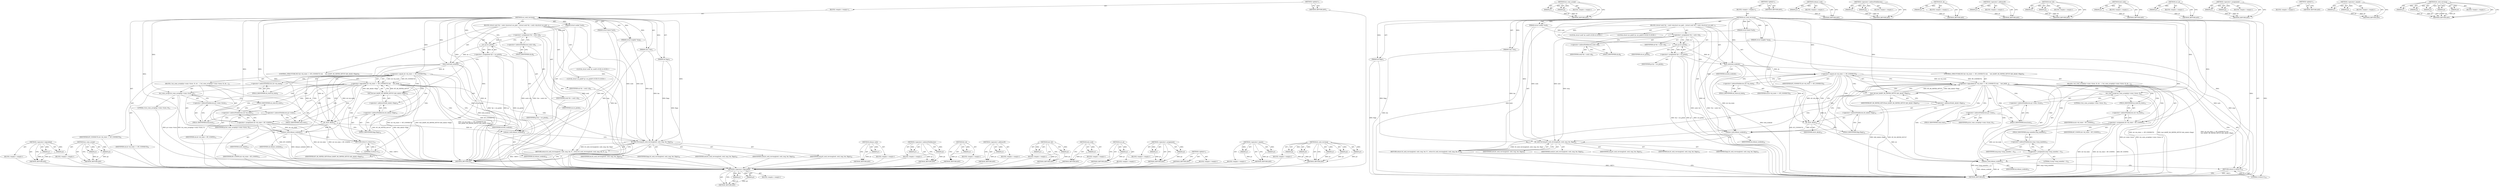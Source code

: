 digraph "bt_sock_recvmsg" {
vulnerable_115 [label=<(METHOD,&lt;operator&gt;.logicalAnd)>];
vulnerable_116 [label=<(PARAM,p1)>];
vulnerable_117 [label=<(PARAM,p2)>];
vulnerable_118 [label=<(BLOCK,&lt;empty&gt;,&lt;empty&gt;)>];
vulnerable_119 [label=<(METHOD_RETURN,ANY)>];
vulnerable_138 [label=<(METHOD,hci_conn_accept)>];
vulnerable_139 [label=<(PARAM,p1)>];
vulnerable_140 [label=<(PARAM,p2)>];
vulnerable_141 [label=<(BLOCK,&lt;empty&gt;,&lt;empty&gt;)>];
vulnerable_142 [label=<(METHOD_RETURN,ANY)>];
vulnerable_6 [label=<(METHOD,&lt;global&gt;)<SUB>1</SUB>>];
vulnerable_7 [label=<(BLOCK,&lt;empty&gt;,&lt;empty&gt;)<SUB>1</SUB>>];
vulnerable_8 [label=<(METHOD,sco_sock_recvmsg)<SUB>1</SUB>>];
vulnerable_9 [label=<(PARAM,struct kiocb *iocb)<SUB>1</SUB>>];
vulnerable_10 [label=<(PARAM,struct socket *sock)<SUB>1</SUB>>];
vulnerable_11 [label=<(PARAM,struct msghdr *msg)<SUB>2</SUB>>];
vulnerable_12 [label=<(PARAM,size_t len)<SUB>2</SUB>>];
vulnerable_13 [label=<(PARAM,int flags)<SUB>2</SUB>>];
vulnerable_14 [label=<(BLOCK,{
	struct sock *sk = sock-&gt;sk;
	struct sco_pinf...,{
	struct sock *sk = sock-&gt;sk;
	struct sco_pinf...)<SUB>3</SUB>>];
vulnerable_15 [label="<(LOCAL,struct sock* sk: sock*)<SUB>4</SUB>>"];
vulnerable_16 [label=<(&lt;operator&gt;.assignment,*sk = sock-&gt;sk)<SUB>4</SUB>>];
vulnerable_17 [label=<(IDENTIFIER,sk,*sk = sock-&gt;sk)<SUB>4</SUB>>];
vulnerable_18 [label=<(&lt;operator&gt;.indirectFieldAccess,sock-&gt;sk)<SUB>4</SUB>>];
vulnerable_19 [label=<(IDENTIFIER,sock,*sk = sock-&gt;sk)<SUB>4</SUB>>];
vulnerable_20 [label=<(FIELD_IDENTIFIER,sk,sk)<SUB>4</SUB>>];
vulnerable_21 [label="<(LOCAL,struct sco_pinfo* pi: sco_pinfo*)<SUB>5</SUB>>"];
vulnerable_22 [label=<(&lt;operator&gt;.assignment,*pi = sco_pi(sk))<SUB>5</SUB>>];
vulnerable_23 [label=<(IDENTIFIER,pi,*pi = sco_pi(sk))<SUB>5</SUB>>];
vulnerable_24 [label=<(sco_pi,sco_pi(sk))<SUB>5</SUB>>];
vulnerable_25 [label=<(IDENTIFIER,sk,sco_pi(sk))<SUB>5</SUB>>];
vulnerable_26 [label=<(lock_sock,lock_sock(sk))<SUB>7</SUB>>];
vulnerable_27 [label=<(IDENTIFIER,sk,lock_sock(sk))<SUB>7</SUB>>];
vulnerable_28 [label=<(CONTROL_STRUCTURE,IF,if (sk-&gt;sk_state == BT_CONNECT2 &amp;&amp;
 	    test_bit(BT_SK_DEFER_SETUP, &amp;bt_sk(sk)-&gt;flags)))<SUB>9</SUB>>];
vulnerable_29 [label=<(&lt;operator&gt;.logicalAnd,sk-&gt;sk_state == BT_CONNECT2 &amp;&amp;
 	    test_bit(B...)<SUB>9</SUB>>];
vulnerable_30 [label=<(&lt;operator&gt;.equals,sk-&gt;sk_state == BT_CONNECT2)<SUB>9</SUB>>];
vulnerable_31 [label=<(&lt;operator&gt;.indirectFieldAccess,sk-&gt;sk_state)<SUB>9</SUB>>];
vulnerable_32 [label=<(IDENTIFIER,sk,sk-&gt;sk_state == BT_CONNECT2)<SUB>9</SUB>>];
vulnerable_33 [label=<(FIELD_IDENTIFIER,sk_state,sk_state)<SUB>9</SUB>>];
vulnerable_34 [label=<(IDENTIFIER,BT_CONNECT2,sk-&gt;sk_state == BT_CONNECT2)<SUB>9</SUB>>];
vulnerable_35 [label=<(test_bit,test_bit(BT_SK_DEFER_SETUP, &amp;bt_sk(sk)-&gt;flags))<SUB>10</SUB>>];
vulnerable_36 [label=<(IDENTIFIER,BT_SK_DEFER_SETUP,test_bit(BT_SK_DEFER_SETUP, &amp;bt_sk(sk)-&gt;flags))<SUB>10</SUB>>];
vulnerable_37 [label=<(&lt;operator&gt;.addressOf,&amp;bt_sk(sk)-&gt;flags)<SUB>10</SUB>>];
vulnerable_38 [label=<(&lt;operator&gt;.indirectFieldAccess,bt_sk(sk)-&gt;flags)<SUB>10</SUB>>];
vulnerable_39 [label=<(bt_sk,bt_sk(sk))<SUB>10</SUB>>];
vulnerable_40 [label=<(IDENTIFIER,sk,bt_sk(sk))<SUB>10</SUB>>];
vulnerable_41 [label=<(FIELD_IDENTIFIER,flags,flags)<SUB>10</SUB>>];
vulnerable_42 [label=<(BLOCK,{
 		hci_conn_accept(pi-&gt;conn-&gt;hcon, 0);
 		sk-...,{
 		hci_conn_accept(pi-&gt;conn-&gt;hcon, 0);
 		sk-...)<SUB>10</SUB>>];
vulnerable_43 [label=<(hci_conn_accept,hci_conn_accept(pi-&gt;conn-&gt;hcon, 0))<SUB>11</SUB>>];
vulnerable_44 [label=<(&lt;operator&gt;.indirectFieldAccess,pi-&gt;conn-&gt;hcon)<SUB>11</SUB>>];
vulnerable_45 [label=<(&lt;operator&gt;.indirectFieldAccess,pi-&gt;conn)<SUB>11</SUB>>];
vulnerable_46 [label=<(IDENTIFIER,pi,hci_conn_accept(pi-&gt;conn-&gt;hcon, 0))<SUB>11</SUB>>];
vulnerable_47 [label=<(FIELD_IDENTIFIER,conn,conn)<SUB>11</SUB>>];
vulnerable_48 [label=<(FIELD_IDENTIFIER,hcon,hcon)<SUB>11</SUB>>];
vulnerable_49 [label=<(LITERAL,0,hci_conn_accept(pi-&gt;conn-&gt;hcon, 0))<SUB>11</SUB>>];
vulnerable_50 [label=<(&lt;operator&gt;.assignment,sk-&gt;sk_state = BT_CONFIG)<SUB>12</SUB>>];
vulnerable_51 [label=<(&lt;operator&gt;.indirectFieldAccess,sk-&gt;sk_state)<SUB>12</SUB>>];
vulnerable_52 [label=<(IDENTIFIER,sk,sk-&gt;sk_state = BT_CONFIG)<SUB>12</SUB>>];
vulnerable_53 [label=<(FIELD_IDENTIFIER,sk_state,sk_state)<SUB>12</SUB>>];
vulnerable_54 [label=<(IDENTIFIER,BT_CONFIG,sk-&gt;sk_state = BT_CONFIG)<SUB>12</SUB>>];
vulnerable_55 [label=<(release_sock,release_sock(sk))<SUB>14</SUB>>];
vulnerable_56 [label=<(IDENTIFIER,sk,release_sock(sk))<SUB>14</SUB>>];
vulnerable_57 [label=<(RETURN,return 0;,return 0;)<SUB>15</SUB>>];
vulnerable_58 [label=<(LITERAL,0,return 0;)<SUB>15</SUB>>];
vulnerable_59 [label=<(release_sock,release_sock(sk))<SUB>18</SUB>>];
vulnerable_60 [label=<(IDENTIFIER,sk,release_sock(sk))<SUB>18</SUB>>];
vulnerable_61 [label=<(RETURN,return bt_sock_recvmsg(iocb, sock, msg, len, fl...,return bt_sock_recvmsg(iocb, sock, msg, len, fl...)<SUB>20</SUB>>];
vulnerable_62 [label=<(bt_sock_recvmsg,bt_sock_recvmsg(iocb, sock, msg, len, flags))<SUB>20</SUB>>];
vulnerable_63 [label=<(IDENTIFIER,iocb,bt_sock_recvmsg(iocb, sock, msg, len, flags))<SUB>20</SUB>>];
vulnerable_64 [label=<(IDENTIFIER,sock,bt_sock_recvmsg(iocb, sock, msg, len, flags))<SUB>20</SUB>>];
vulnerable_65 [label=<(IDENTIFIER,msg,bt_sock_recvmsg(iocb, sock, msg, len, flags))<SUB>20</SUB>>];
vulnerable_66 [label=<(IDENTIFIER,len,bt_sock_recvmsg(iocb, sock, msg, len, flags))<SUB>20</SUB>>];
vulnerable_67 [label=<(IDENTIFIER,flags,bt_sock_recvmsg(iocb, sock, msg, len, flags))<SUB>20</SUB>>];
vulnerable_68 [label=<(METHOD_RETURN,int)<SUB>1</SUB>>];
vulnerable_70 [label=<(METHOD_RETURN,ANY)<SUB>1</SUB>>];
vulnerable_143 [label=<(METHOD,release_sock)>];
vulnerable_144 [label=<(PARAM,p1)>];
vulnerable_145 [label=<(BLOCK,&lt;empty&gt;,&lt;empty&gt;)>];
vulnerable_146 [label=<(METHOD_RETURN,ANY)>];
vulnerable_102 [label=<(METHOD,&lt;operator&gt;.indirectFieldAccess)>];
vulnerable_103 [label=<(PARAM,p1)>];
vulnerable_104 [label=<(PARAM,p2)>];
vulnerable_105 [label=<(BLOCK,&lt;empty&gt;,&lt;empty&gt;)>];
vulnerable_106 [label=<(METHOD_RETURN,ANY)>];
vulnerable_134 [label=<(METHOD,bt_sk)>];
vulnerable_135 [label=<(PARAM,p1)>];
vulnerable_136 [label=<(BLOCK,&lt;empty&gt;,&lt;empty&gt;)>];
vulnerable_137 [label=<(METHOD_RETURN,ANY)>];
vulnerable_130 [label=<(METHOD,&lt;operator&gt;.addressOf)>];
vulnerable_131 [label=<(PARAM,p1)>];
vulnerable_132 [label=<(BLOCK,&lt;empty&gt;,&lt;empty&gt;)>];
vulnerable_133 [label=<(METHOD_RETURN,ANY)>];
vulnerable_125 [label=<(METHOD,test_bit)>];
vulnerable_126 [label=<(PARAM,p1)>];
vulnerable_127 [label=<(PARAM,p2)>];
vulnerable_128 [label=<(BLOCK,&lt;empty&gt;,&lt;empty&gt;)>];
vulnerable_129 [label=<(METHOD_RETURN,ANY)>];
vulnerable_111 [label=<(METHOD,lock_sock)>];
vulnerable_112 [label=<(PARAM,p1)>];
vulnerable_113 [label=<(BLOCK,&lt;empty&gt;,&lt;empty&gt;)>];
vulnerable_114 [label=<(METHOD_RETURN,ANY)>];
vulnerable_107 [label=<(METHOD,sco_pi)>];
vulnerable_108 [label=<(PARAM,p1)>];
vulnerable_109 [label=<(BLOCK,&lt;empty&gt;,&lt;empty&gt;)>];
vulnerable_110 [label=<(METHOD_RETURN,ANY)>];
vulnerable_97 [label=<(METHOD,&lt;operator&gt;.assignment)>];
vulnerable_98 [label=<(PARAM,p1)>];
vulnerable_99 [label=<(PARAM,p2)>];
vulnerable_100 [label=<(BLOCK,&lt;empty&gt;,&lt;empty&gt;)>];
vulnerable_101 [label=<(METHOD_RETURN,ANY)>];
vulnerable_91 [label=<(METHOD,&lt;global&gt;)<SUB>1</SUB>>];
vulnerable_92 [label=<(BLOCK,&lt;empty&gt;,&lt;empty&gt;)>];
vulnerable_93 [label=<(METHOD_RETURN,ANY)>];
vulnerable_120 [label=<(METHOD,&lt;operator&gt;.equals)>];
vulnerable_121 [label=<(PARAM,p1)>];
vulnerable_122 [label=<(PARAM,p2)>];
vulnerable_123 [label=<(BLOCK,&lt;empty&gt;,&lt;empty&gt;)>];
vulnerable_124 [label=<(METHOD_RETURN,ANY)>];
vulnerable_147 [label=<(METHOD,bt_sock_recvmsg)>];
vulnerable_148 [label=<(PARAM,p1)>];
vulnerable_149 [label=<(PARAM,p2)>];
vulnerable_150 [label=<(PARAM,p3)>];
vulnerable_151 [label=<(PARAM,p4)>];
vulnerable_152 [label=<(PARAM,p5)>];
vulnerable_153 [label=<(BLOCK,&lt;empty&gt;,&lt;empty&gt;)>];
vulnerable_154 [label=<(METHOD_RETURN,ANY)>];
fixed_120 [label=<(METHOD,&lt;operator&gt;.logicalAnd)>];
fixed_121 [label=<(PARAM,p1)>];
fixed_122 [label=<(PARAM,p2)>];
fixed_123 [label=<(BLOCK,&lt;empty&gt;,&lt;empty&gt;)>];
fixed_124 [label=<(METHOD_RETURN,ANY)>];
fixed_143 [label=<(METHOD,hci_conn_accept)>];
fixed_144 [label=<(PARAM,p1)>];
fixed_145 [label=<(PARAM,p2)>];
fixed_146 [label=<(BLOCK,&lt;empty&gt;,&lt;empty&gt;)>];
fixed_147 [label=<(METHOD_RETURN,ANY)>];
fixed_6 [label=<(METHOD,&lt;global&gt;)<SUB>1</SUB>>];
fixed_7 [label=<(BLOCK,&lt;empty&gt;,&lt;empty&gt;)<SUB>1</SUB>>];
fixed_8 [label=<(METHOD,sco_sock_recvmsg)<SUB>1</SUB>>];
fixed_9 [label=<(PARAM,struct kiocb *iocb)<SUB>1</SUB>>];
fixed_10 [label=<(PARAM,struct socket *sock)<SUB>1</SUB>>];
fixed_11 [label=<(PARAM,struct msghdr *msg)<SUB>2</SUB>>];
fixed_12 [label=<(PARAM,size_t len)<SUB>2</SUB>>];
fixed_13 [label=<(PARAM,int flags)<SUB>2</SUB>>];
fixed_14 [label=<(BLOCK,{
	struct sock *sk = sock-&gt;sk;
	struct sco_pinf...,{
	struct sock *sk = sock-&gt;sk;
	struct sco_pinf...)<SUB>3</SUB>>];
fixed_15 [label="<(LOCAL,struct sock* sk: sock*)<SUB>4</SUB>>"];
fixed_16 [label=<(&lt;operator&gt;.assignment,*sk = sock-&gt;sk)<SUB>4</SUB>>];
fixed_17 [label=<(IDENTIFIER,sk,*sk = sock-&gt;sk)<SUB>4</SUB>>];
fixed_18 [label=<(&lt;operator&gt;.indirectFieldAccess,sock-&gt;sk)<SUB>4</SUB>>];
fixed_19 [label=<(IDENTIFIER,sock,*sk = sock-&gt;sk)<SUB>4</SUB>>];
fixed_20 [label=<(FIELD_IDENTIFIER,sk,sk)<SUB>4</SUB>>];
fixed_21 [label="<(LOCAL,struct sco_pinfo* pi: sco_pinfo*)<SUB>5</SUB>>"];
fixed_22 [label=<(&lt;operator&gt;.assignment,*pi = sco_pi(sk))<SUB>5</SUB>>];
fixed_23 [label=<(IDENTIFIER,pi,*pi = sco_pi(sk))<SUB>5</SUB>>];
fixed_24 [label=<(sco_pi,sco_pi(sk))<SUB>5</SUB>>];
fixed_25 [label=<(IDENTIFIER,sk,sco_pi(sk))<SUB>5</SUB>>];
fixed_26 [label=<(lock_sock,lock_sock(sk))<SUB>7</SUB>>];
fixed_27 [label=<(IDENTIFIER,sk,lock_sock(sk))<SUB>7</SUB>>];
fixed_28 [label=<(CONTROL_STRUCTURE,IF,if (sk-&gt;sk_state == BT_CONNECT2 &amp;&amp;
 	    test_bit(BT_SK_DEFER_SETUP, &amp;bt_sk(sk)-&gt;flags)))<SUB>9</SUB>>];
fixed_29 [label=<(&lt;operator&gt;.logicalAnd,sk-&gt;sk_state == BT_CONNECT2 &amp;&amp;
 	    test_bit(B...)<SUB>9</SUB>>];
fixed_30 [label=<(&lt;operator&gt;.equals,sk-&gt;sk_state == BT_CONNECT2)<SUB>9</SUB>>];
fixed_31 [label=<(&lt;operator&gt;.indirectFieldAccess,sk-&gt;sk_state)<SUB>9</SUB>>];
fixed_32 [label=<(IDENTIFIER,sk,sk-&gt;sk_state == BT_CONNECT2)<SUB>9</SUB>>];
fixed_33 [label=<(FIELD_IDENTIFIER,sk_state,sk_state)<SUB>9</SUB>>];
fixed_34 [label=<(IDENTIFIER,BT_CONNECT2,sk-&gt;sk_state == BT_CONNECT2)<SUB>9</SUB>>];
fixed_35 [label=<(test_bit,test_bit(BT_SK_DEFER_SETUP, &amp;bt_sk(sk)-&gt;flags))<SUB>10</SUB>>];
fixed_36 [label=<(IDENTIFIER,BT_SK_DEFER_SETUP,test_bit(BT_SK_DEFER_SETUP, &amp;bt_sk(sk)-&gt;flags))<SUB>10</SUB>>];
fixed_37 [label=<(&lt;operator&gt;.addressOf,&amp;bt_sk(sk)-&gt;flags)<SUB>10</SUB>>];
fixed_38 [label=<(&lt;operator&gt;.indirectFieldAccess,bt_sk(sk)-&gt;flags)<SUB>10</SUB>>];
fixed_39 [label=<(bt_sk,bt_sk(sk))<SUB>10</SUB>>];
fixed_40 [label=<(IDENTIFIER,sk,bt_sk(sk))<SUB>10</SUB>>];
fixed_41 [label=<(FIELD_IDENTIFIER,flags,flags)<SUB>10</SUB>>];
fixed_42 [label=<(BLOCK,{
 		hci_conn_accept(pi-&gt;conn-&gt;hcon, 0);
 		sk-...,{
 		hci_conn_accept(pi-&gt;conn-&gt;hcon, 0);
 		sk-...)<SUB>10</SUB>>];
fixed_43 [label=<(hci_conn_accept,hci_conn_accept(pi-&gt;conn-&gt;hcon, 0))<SUB>11</SUB>>];
fixed_44 [label=<(&lt;operator&gt;.indirectFieldAccess,pi-&gt;conn-&gt;hcon)<SUB>11</SUB>>];
fixed_45 [label=<(&lt;operator&gt;.indirectFieldAccess,pi-&gt;conn)<SUB>11</SUB>>];
fixed_46 [label=<(IDENTIFIER,pi,hci_conn_accept(pi-&gt;conn-&gt;hcon, 0))<SUB>11</SUB>>];
fixed_47 [label=<(FIELD_IDENTIFIER,conn,conn)<SUB>11</SUB>>];
fixed_48 [label=<(FIELD_IDENTIFIER,hcon,hcon)<SUB>11</SUB>>];
fixed_49 [label=<(LITERAL,0,hci_conn_accept(pi-&gt;conn-&gt;hcon, 0))<SUB>11</SUB>>];
fixed_50 [label=<(&lt;operator&gt;.assignment,sk-&gt;sk_state = BT_CONFIG)<SUB>12</SUB>>];
fixed_51 [label=<(&lt;operator&gt;.indirectFieldAccess,sk-&gt;sk_state)<SUB>12</SUB>>];
fixed_52 [label=<(IDENTIFIER,sk,sk-&gt;sk_state = BT_CONFIG)<SUB>12</SUB>>];
fixed_53 [label=<(FIELD_IDENTIFIER,sk_state,sk_state)<SUB>12</SUB>>];
fixed_54 [label=<(IDENTIFIER,BT_CONFIG,sk-&gt;sk_state = BT_CONFIG)<SUB>12</SUB>>];
fixed_55 [label=<(&lt;operator&gt;.assignment,msg-&gt;msg_namelen = 0)<SUB>13</SUB>>];
fixed_56 [label=<(&lt;operator&gt;.indirectFieldAccess,msg-&gt;msg_namelen)<SUB>13</SUB>>];
fixed_57 [label=<(IDENTIFIER,msg,msg-&gt;msg_namelen = 0)<SUB>13</SUB>>];
fixed_58 [label=<(FIELD_IDENTIFIER,msg_namelen,msg_namelen)<SUB>13</SUB>>];
fixed_59 [label=<(LITERAL,0,msg-&gt;msg_namelen = 0)<SUB>13</SUB>>];
fixed_60 [label=<(release_sock,release_sock(sk))<SUB>15</SUB>>];
fixed_61 [label=<(IDENTIFIER,sk,release_sock(sk))<SUB>15</SUB>>];
fixed_62 [label=<(RETURN,return 0;,return 0;)<SUB>16</SUB>>];
fixed_63 [label=<(LITERAL,0,return 0;)<SUB>16</SUB>>];
fixed_64 [label=<(release_sock,release_sock(sk))<SUB>19</SUB>>];
fixed_65 [label=<(IDENTIFIER,sk,release_sock(sk))<SUB>19</SUB>>];
fixed_66 [label=<(RETURN,return bt_sock_recvmsg(iocb, sock, msg, len, fl...,return bt_sock_recvmsg(iocb, sock, msg, len, fl...)<SUB>21</SUB>>];
fixed_67 [label=<(bt_sock_recvmsg,bt_sock_recvmsg(iocb, sock, msg, len, flags))<SUB>21</SUB>>];
fixed_68 [label=<(IDENTIFIER,iocb,bt_sock_recvmsg(iocb, sock, msg, len, flags))<SUB>21</SUB>>];
fixed_69 [label=<(IDENTIFIER,sock,bt_sock_recvmsg(iocb, sock, msg, len, flags))<SUB>21</SUB>>];
fixed_70 [label=<(IDENTIFIER,msg,bt_sock_recvmsg(iocb, sock, msg, len, flags))<SUB>21</SUB>>];
fixed_71 [label=<(IDENTIFIER,len,bt_sock_recvmsg(iocb, sock, msg, len, flags))<SUB>21</SUB>>];
fixed_72 [label=<(IDENTIFIER,flags,bt_sock_recvmsg(iocb, sock, msg, len, flags))<SUB>21</SUB>>];
fixed_73 [label=<(METHOD_RETURN,int)<SUB>1</SUB>>];
fixed_75 [label=<(METHOD_RETURN,ANY)<SUB>1</SUB>>];
fixed_148 [label=<(METHOD,release_sock)>];
fixed_149 [label=<(PARAM,p1)>];
fixed_150 [label=<(BLOCK,&lt;empty&gt;,&lt;empty&gt;)>];
fixed_151 [label=<(METHOD_RETURN,ANY)>];
fixed_107 [label=<(METHOD,&lt;operator&gt;.indirectFieldAccess)>];
fixed_108 [label=<(PARAM,p1)>];
fixed_109 [label=<(PARAM,p2)>];
fixed_110 [label=<(BLOCK,&lt;empty&gt;,&lt;empty&gt;)>];
fixed_111 [label=<(METHOD_RETURN,ANY)>];
fixed_139 [label=<(METHOD,bt_sk)>];
fixed_140 [label=<(PARAM,p1)>];
fixed_141 [label=<(BLOCK,&lt;empty&gt;,&lt;empty&gt;)>];
fixed_142 [label=<(METHOD_RETURN,ANY)>];
fixed_135 [label=<(METHOD,&lt;operator&gt;.addressOf)>];
fixed_136 [label=<(PARAM,p1)>];
fixed_137 [label=<(BLOCK,&lt;empty&gt;,&lt;empty&gt;)>];
fixed_138 [label=<(METHOD_RETURN,ANY)>];
fixed_130 [label=<(METHOD,test_bit)>];
fixed_131 [label=<(PARAM,p1)>];
fixed_132 [label=<(PARAM,p2)>];
fixed_133 [label=<(BLOCK,&lt;empty&gt;,&lt;empty&gt;)>];
fixed_134 [label=<(METHOD_RETURN,ANY)>];
fixed_116 [label=<(METHOD,lock_sock)>];
fixed_117 [label=<(PARAM,p1)>];
fixed_118 [label=<(BLOCK,&lt;empty&gt;,&lt;empty&gt;)>];
fixed_119 [label=<(METHOD_RETURN,ANY)>];
fixed_112 [label=<(METHOD,sco_pi)>];
fixed_113 [label=<(PARAM,p1)>];
fixed_114 [label=<(BLOCK,&lt;empty&gt;,&lt;empty&gt;)>];
fixed_115 [label=<(METHOD_RETURN,ANY)>];
fixed_102 [label=<(METHOD,&lt;operator&gt;.assignment)>];
fixed_103 [label=<(PARAM,p1)>];
fixed_104 [label=<(PARAM,p2)>];
fixed_105 [label=<(BLOCK,&lt;empty&gt;,&lt;empty&gt;)>];
fixed_106 [label=<(METHOD_RETURN,ANY)>];
fixed_96 [label=<(METHOD,&lt;global&gt;)<SUB>1</SUB>>];
fixed_97 [label=<(BLOCK,&lt;empty&gt;,&lt;empty&gt;)>];
fixed_98 [label=<(METHOD_RETURN,ANY)>];
fixed_125 [label=<(METHOD,&lt;operator&gt;.equals)>];
fixed_126 [label=<(PARAM,p1)>];
fixed_127 [label=<(PARAM,p2)>];
fixed_128 [label=<(BLOCK,&lt;empty&gt;,&lt;empty&gt;)>];
fixed_129 [label=<(METHOD_RETURN,ANY)>];
fixed_152 [label=<(METHOD,bt_sock_recvmsg)>];
fixed_153 [label=<(PARAM,p1)>];
fixed_154 [label=<(PARAM,p2)>];
fixed_155 [label=<(PARAM,p3)>];
fixed_156 [label=<(PARAM,p4)>];
fixed_157 [label=<(PARAM,p5)>];
fixed_158 [label=<(BLOCK,&lt;empty&gt;,&lt;empty&gt;)>];
fixed_159 [label=<(METHOD_RETURN,ANY)>];
vulnerable_115 -> vulnerable_116  [key=0, label="AST: "];
vulnerable_115 -> vulnerable_116  [key=1, label="DDG: "];
vulnerable_115 -> vulnerable_118  [key=0, label="AST: "];
vulnerable_115 -> vulnerable_117  [key=0, label="AST: "];
vulnerable_115 -> vulnerable_117  [key=1, label="DDG: "];
vulnerable_115 -> vulnerable_119  [key=0, label="AST: "];
vulnerable_115 -> vulnerable_119  [key=1, label="CFG: "];
vulnerable_116 -> vulnerable_119  [key=0, label="DDG: p1"];
vulnerable_117 -> vulnerable_119  [key=0, label="DDG: p2"];
vulnerable_118 -> fixed_120  [key=0];
vulnerable_119 -> fixed_120  [key=0];
vulnerable_138 -> vulnerable_139  [key=0, label="AST: "];
vulnerable_138 -> vulnerable_139  [key=1, label="DDG: "];
vulnerable_138 -> vulnerable_141  [key=0, label="AST: "];
vulnerable_138 -> vulnerable_140  [key=0, label="AST: "];
vulnerable_138 -> vulnerable_140  [key=1, label="DDG: "];
vulnerable_138 -> vulnerable_142  [key=0, label="AST: "];
vulnerable_138 -> vulnerable_142  [key=1, label="CFG: "];
vulnerable_139 -> vulnerable_142  [key=0, label="DDG: p1"];
vulnerable_140 -> vulnerable_142  [key=0, label="DDG: p2"];
vulnerable_141 -> fixed_120  [key=0];
vulnerable_142 -> fixed_120  [key=0];
vulnerable_6 -> vulnerable_7  [key=0, label="AST: "];
vulnerable_6 -> vulnerable_70  [key=0, label="AST: "];
vulnerable_6 -> vulnerable_70  [key=1, label="CFG: "];
vulnerable_7 -> vulnerable_8  [key=0, label="AST: "];
vulnerable_8 -> vulnerable_9  [key=0, label="AST: "];
vulnerable_8 -> vulnerable_9  [key=1, label="DDG: "];
vulnerable_8 -> vulnerable_10  [key=0, label="AST: "];
vulnerable_8 -> vulnerable_10  [key=1, label="DDG: "];
vulnerable_8 -> vulnerable_11  [key=0, label="AST: "];
vulnerable_8 -> vulnerable_11  [key=1, label="DDG: "];
vulnerable_8 -> vulnerable_12  [key=0, label="AST: "];
vulnerable_8 -> vulnerable_12  [key=1, label="DDG: "];
vulnerable_8 -> vulnerable_13  [key=0, label="AST: "];
vulnerable_8 -> vulnerable_13  [key=1, label="DDG: "];
vulnerable_8 -> vulnerable_14  [key=0, label="AST: "];
vulnerable_8 -> vulnerable_68  [key=0, label="AST: "];
vulnerable_8 -> vulnerable_20  [key=0, label="CFG: "];
vulnerable_8 -> vulnerable_26  [key=0, label="DDG: "];
vulnerable_8 -> vulnerable_59  [key=0, label="DDG: "];
vulnerable_8 -> vulnerable_24  [key=0, label="DDG: "];
vulnerable_8 -> vulnerable_50  [key=0, label="DDG: "];
vulnerable_8 -> vulnerable_57  [key=0, label="DDG: "];
vulnerable_8 -> vulnerable_62  [key=0, label="DDG: "];
vulnerable_8 -> vulnerable_30  [key=0, label="DDG: "];
vulnerable_8 -> vulnerable_35  [key=0, label="DDG: "];
vulnerable_8 -> vulnerable_43  [key=0, label="DDG: "];
vulnerable_8 -> vulnerable_55  [key=0, label="DDG: "];
vulnerable_8 -> vulnerable_58  [key=0, label="DDG: "];
vulnerable_8 -> vulnerable_39  [key=0, label="DDG: "];
vulnerable_9 -> vulnerable_68  [key=0, label="DDG: iocb"];
vulnerable_9 -> vulnerable_62  [key=0, label="DDG: iocb"];
vulnerable_10 -> vulnerable_68  [key=0, label="DDG: sock"];
vulnerable_10 -> vulnerable_16  [key=0, label="DDG: sock"];
vulnerable_10 -> vulnerable_62  [key=0, label="DDG: sock"];
vulnerable_11 -> vulnerable_68  [key=0, label="DDG: msg"];
vulnerable_11 -> vulnerable_62  [key=0, label="DDG: msg"];
vulnerable_12 -> vulnerable_68  [key=0, label="DDG: len"];
vulnerable_12 -> vulnerable_62  [key=0, label="DDG: len"];
vulnerable_13 -> vulnerable_68  [key=0, label="DDG: flags"];
vulnerable_13 -> vulnerable_62  [key=0, label="DDG: flags"];
vulnerable_14 -> vulnerable_15  [key=0, label="AST: "];
vulnerable_14 -> vulnerable_16  [key=0, label="AST: "];
vulnerable_14 -> vulnerable_21  [key=0, label="AST: "];
vulnerable_14 -> vulnerable_22  [key=0, label="AST: "];
vulnerable_14 -> vulnerable_26  [key=0, label="AST: "];
vulnerable_14 -> vulnerable_28  [key=0, label="AST: "];
vulnerable_14 -> vulnerable_59  [key=0, label="AST: "];
vulnerable_14 -> vulnerable_61  [key=0, label="AST: "];
vulnerable_15 -> fixed_120  [key=0];
vulnerable_16 -> vulnerable_17  [key=0, label="AST: "];
vulnerable_16 -> vulnerable_18  [key=0, label="AST: "];
vulnerable_16 -> vulnerable_24  [key=0, label="CFG: "];
vulnerable_16 -> vulnerable_24  [key=1, label="DDG: sk"];
vulnerable_16 -> vulnerable_68  [key=0, label="DDG: sock-&gt;sk"];
vulnerable_16 -> vulnerable_68  [key=1, label="DDG: *sk = sock-&gt;sk"];
vulnerable_17 -> fixed_120  [key=0];
vulnerable_18 -> vulnerable_19  [key=0, label="AST: "];
vulnerable_18 -> vulnerable_20  [key=0, label="AST: "];
vulnerable_18 -> vulnerable_16  [key=0, label="CFG: "];
vulnerable_19 -> fixed_120  [key=0];
vulnerable_20 -> vulnerable_18  [key=0, label="CFG: "];
vulnerable_21 -> fixed_120  [key=0];
vulnerable_22 -> vulnerable_23  [key=0, label="AST: "];
vulnerable_22 -> vulnerable_24  [key=0, label="AST: "];
vulnerable_22 -> vulnerable_26  [key=0, label="CFG: "];
vulnerable_22 -> vulnerable_68  [key=0, label="DDG: pi"];
vulnerable_22 -> vulnerable_68  [key=1, label="DDG: sco_pi(sk)"];
vulnerable_22 -> vulnerable_68  [key=2, label="DDG: *pi = sco_pi(sk)"];
vulnerable_23 -> fixed_120  [key=0];
vulnerable_24 -> vulnerable_25  [key=0, label="AST: "];
vulnerable_24 -> vulnerable_22  [key=0, label="CFG: "];
vulnerable_24 -> vulnerable_22  [key=1, label="DDG: sk"];
vulnerable_24 -> vulnerable_26  [key=0, label="DDG: sk"];
vulnerable_25 -> fixed_120  [key=0];
vulnerable_26 -> vulnerable_27  [key=0, label="AST: "];
vulnerable_26 -> vulnerable_33  [key=0, label="CFG: "];
vulnerable_26 -> vulnerable_68  [key=0, label="DDG: lock_sock(sk)"];
vulnerable_26 -> vulnerable_59  [key=0, label="DDG: sk"];
vulnerable_26 -> vulnerable_30  [key=0, label="DDG: sk"];
vulnerable_26 -> vulnerable_55  [key=0, label="DDG: sk"];
vulnerable_26 -> vulnerable_39  [key=0, label="DDG: sk"];
vulnerable_27 -> fixed_120  [key=0];
vulnerable_28 -> vulnerable_29  [key=0, label="AST: "];
vulnerable_28 -> vulnerable_42  [key=0, label="AST: "];
vulnerable_29 -> vulnerable_30  [key=0, label="AST: "];
vulnerable_29 -> vulnerable_35  [key=0, label="AST: "];
vulnerable_29 -> vulnerable_47  [key=0, label="CFG: "];
vulnerable_29 -> vulnerable_47  [key=1, label="CDG: "];
vulnerable_29 -> vulnerable_59  [key=0, label="CFG: "];
vulnerable_29 -> vulnerable_59  [key=1, label="CDG: "];
vulnerable_29 -> vulnerable_68  [key=0, label="DDG: sk-&gt;sk_state == BT_CONNECT2"];
vulnerable_29 -> vulnerable_68  [key=1, label="DDG: test_bit(BT_SK_DEFER_SETUP, &amp;bt_sk(sk)-&gt;flags)"];
vulnerable_29 -> vulnerable_68  [key=2, label="DDG: sk-&gt;sk_state == BT_CONNECT2 &amp;&amp;
 	    test_bit(BT_SK_DEFER_SETUP, &amp;bt_sk(sk)-&gt;flags)"];
vulnerable_29 -> vulnerable_48  [key=0, label="CDG: "];
vulnerable_29 -> vulnerable_61  [key=0, label="CDG: "];
vulnerable_29 -> vulnerable_51  [key=0, label="CDG: "];
vulnerable_29 -> vulnerable_57  [key=0, label="CDG: "];
vulnerable_29 -> vulnerable_53  [key=0, label="CDG: "];
vulnerable_29 -> vulnerable_45  [key=0, label="CDG: "];
vulnerable_29 -> vulnerable_50  [key=0, label="CDG: "];
vulnerable_29 -> vulnerable_44  [key=0, label="CDG: "];
vulnerable_29 -> vulnerable_55  [key=0, label="CDG: "];
vulnerable_29 -> vulnerable_62  [key=0, label="CDG: "];
vulnerable_29 -> vulnerable_43  [key=0, label="CDG: "];
vulnerable_30 -> vulnerable_31  [key=0, label="AST: "];
vulnerable_30 -> vulnerable_34  [key=0, label="AST: "];
vulnerable_30 -> vulnerable_29  [key=0, label="CFG: "];
vulnerable_30 -> vulnerable_29  [key=1, label="DDG: sk-&gt;sk_state"];
vulnerable_30 -> vulnerable_29  [key=2, label="DDG: BT_CONNECT2"];
vulnerable_30 -> vulnerable_39  [key=0, label="CFG: "];
vulnerable_30 -> vulnerable_39  [key=1, label="DDG: sk-&gt;sk_state"];
vulnerable_30 -> vulnerable_39  [key=2, label="CDG: "];
vulnerable_30 -> vulnerable_68  [key=0, label="DDG: BT_CONNECT2"];
vulnerable_30 -> vulnerable_59  [key=0, label="DDG: sk-&gt;sk_state"];
vulnerable_30 -> vulnerable_37  [key=0, label="CDG: "];
vulnerable_30 -> vulnerable_38  [key=0, label="CDG: "];
vulnerable_30 -> vulnerable_41  [key=0, label="CDG: "];
vulnerable_30 -> vulnerable_35  [key=0, label="CDG: "];
vulnerable_31 -> vulnerable_32  [key=0, label="AST: "];
vulnerable_31 -> vulnerable_33  [key=0, label="AST: "];
vulnerable_31 -> vulnerable_30  [key=0, label="CFG: "];
vulnerable_32 -> fixed_120  [key=0];
vulnerable_33 -> vulnerable_31  [key=0, label="CFG: "];
vulnerable_34 -> fixed_120  [key=0];
vulnerable_35 -> vulnerable_36  [key=0, label="AST: "];
vulnerable_35 -> vulnerable_37  [key=0, label="AST: "];
vulnerable_35 -> vulnerable_29  [key=0, label="CFG: "];
vulnerable_35 -> vulnerable_29  [key=1, label="DDG: BT_SK_DEFER_SETUP"];
vulnerable_35 -> vulnerable_29  [key=2, label="DDG: &amp;bt_sk(sk)-&gt;flags"];
vulnerable_35 -> vulnerable_68  [key=0, label="DDG: &amp;bt_sk(sk)-&gt;flags"];
vulnerable_35 -> vulnerable_68  [key=1, label="DDG: BT_SK_DEFER_SETUP"];
vulnerable_36 -> fixed_120  [key=0];
vulnerable_37 -> vulnerable_38  [key=0, label="AST: "];
vulnerable_37 -> vulnerable_35  [key=0, label="CFG: "];
vulnerable_38 -> vulnerable_39  [key=0, label="AST: "];
vulnerable_38 -> vulnerable_41  [key=0, label="AST: "];
vulnerable_38 -> vulnerable_37  [key=0, label="CFG: "];
vulnerable_39 -> vulnerable_40  [key=0, label="AST: "];
vulnerable_39 -> vulnerable_41  [key=0, label="CFG: "];
vulnerable_39 -> vulnerable_59  [key=0, label="DDG: sk"];
vulnerable_39 -> vulnerable_55  [key=0, label="DDG: sk"];
vulnerable_40 -> fixed_120  [key=0];
vulnerable_41 -> vulnerable_38  [key=0, label="CFG: "];
vulnerable_42 -> vulnerable_43  [key=0, label="AST: "];
vulnerable_42 -> vulnerable_50  [key=0, label="AST: "];
vulnerable_42 -> vulnerable_55  [key=0, label="AST: "];
vulnerable_42 -> vulnerable_57  [key=0, label="AST: "];
vulnerable_43 -> vulnerable_44  [key=0, label="AST: "];
vulnerable_43 -> vulnerable_49  [key=0, label="AST: "];
vulnerable_43 -> vulnerable_53  [key=0, label="CFG: "];
vulnerable_43 -> vulnerable_68  [key=0, label="DDG: pi-&gt;conn-&gt;hcon"];
vulnerable_43 -> vulnerable_68  [key=1, label="DDG: hci_conn_accept(pi-&gt;conn-&gt;hcon, 0)"];
vulnerable_44 -> vulnerable_45  [key=0, label="AST: "];
vulnerable_44 -> vulnerable_48  [key=0, label="AST: "];
vulnerable_44 -> vulnerable_43  [key=0, label="CFG: "];
vulnerable_45 -> vulnerable_46  [key=0, label="AST: "];
vulnerable_45 -> vulnerable_47  [key=0, label="AST: "];
vulnerable_45 -> vulnerable_48  [key=0, label="CFG: "];
vulnerable_46 -> fixed_120  [key=0];
vulnerable_47 -> vulnerable_45  [key=0, label="CFG: "];
vulnerable_48 -> vulnerable_44  [key=0, label="CFG: "];
vulnerable_49 -> fixed_120  [key=0];
vulnerable_50 -> vulnerable_51  [key=0, label="AST: "];
vulnerable_50 -> vulnerable_54  [key=0, label="AST: "];
vulnerable_50 -> vulnerable_55  [key=0, label="CFG: "];
vulnerable_50 -> vulnerable_55  [key=1, label="DDG: sk-&gt;sk_state"];
vulnerable_50 -> vulnerable_68  [key=0, label="DDG: sk-&gt;sk_state"];
vulnerable_50 -> vulnerable_68  [key=1, label="DDG: sk-&gt;sk_state = BT_CONFIG"];
vulnerable_50 -> vulnerable_68  [key=2, label="DDG: BT_CONFIG"];
vulnerable_51 -> vulnerable_52  [key=0, label="AST: "];
vulnerable_51 -> vulnerable_53  [key=0, label="AST: "];
vulnerable_51 -> vulnerable_50  [key=0, label="CFG: "];
vulnerable_52 -> fixed_120  [key=0];
vulnerable_53 -> vulnerable_51  [key=0, label="CFG: "];
vulnerable_54 -> fixed_120  [key=0];
vulnerable_55 -> vulnerable_56  [key=0, label="AST: "];
vulnerable_55 -> vulnerable_57  [key=0, label="CFG: "];
vulnerable_55 -> vulnerable_68  [key=0, label="DDG: sk"];
vulnerable_55 -> vulnerable_68  [key=1, label="DDG: release_sock(sk)"];
vulnerable_56 -> fixed_120  [key=0];
vulnerable_57 -> vulnerable_58  [key=0, label="AST: "];
vulnerable_57 -> vulnerable_68  [key=0, label="CFG: "];
vulnerable_57 -> vulnerable_68  [key=1, label="DDG: &lt;RET&gt;"];
vulnerable_58 -> vulnerable_57  [key=0, label="DDG: 0"];
vulnerable_59 -> vulnerable_60  [key=0, label="AST: "];
vulnerable_59 -> vulnerable_62  [key=0, label="CFG: "];
vulnerable_60 -> fixed_120  [key=0];
vulnerable_61 -> vulnerable_62  [key=0, label="AST: "];
vulnerable_61 -> vulnerable_68  [key=0, label="CFG: "];
vulnerable_61 -> vulnerable_68  [key=1, label="DDG: &lt;RET&gt;"];
vulnerable_62 -> vulnerable_63  [key=0, label="AST: "];
vulnerable_62 -> vulnerable_64  [key=0, label="AST: "];
vulnerable_62 -> vulnerable_65  [key=0, label="AST: "];
vulnerable_62 -> vulnerable_66  [key=0, label="AST: "];
vulnerable_62 -> vulnerable_67  [key=0, label="AST: "];
vulnerable_62 -> vulnerable_61  [key=0, label="CFG: "];
vulnerable_62 -> vulnerable_61  [key=1, label="DDG: bt_sock_recvmsg(iocb, sock, msg, len, flags)"];
vulnerable_63 -> fixed_120  [key=0];
vulnerable_64 -> fixed_120  [key=0];
vulnerable_65 -> fixed_120  [key=0];
vulnerable_66 -> fixed_120  [key=0];
vulnerable_67 -> fixed_120  [key=0];
vulnerable_68 -> fixed_120  [key=0];
vulnerable_70 -> fixed_120  [key=0];
vulnerable_143 -> vulnerable_144  [key=0, label="AST: "];
vulnerable_143 -> vulnerable_144  [key=1, label="DDG: "];
vulnerable_143 -> vulnerable_145  [key=0, label="AST: "];
vulnerable_143 -> vulnerable_146  [key=0, label="AST: "];
vulnerable_143 -> vulnerable_146  [key=1, label="CFG: "];
vulnerable_144 -> vulnerable_146  [key=0, label="DDG: p1"];
vulnerable_145 -> fixed_120  [key=0];
vulnerable_146 -> fixed_120  [key=0];
vulnerable_102 -> vulnerable_103  [key=0, label="AST: "];
vulnerable_102 -> vulnerable_103  [key=1, label="DDG: "];
vulnerable_102 -> vulnerable_105  [key=0, label="AST: "];
vulnerable_102 -> vulnerable_104  [key=0, label="AST: "];
vulnerable_102 -> vulnerable_104  [key=1, label="DDG: "];
vulnerable_102 -> vulnerable_106  [key=0, label="AST: "];
vulnerable_102 -> vulnerable_106  [key=1, label="CFG: "];
vulnerable_103 -> vulnerable_106  [key=0, label="DDG: p1"];
vulnerable_104 -> vulnerable_106  [key=0, label="DDG: p2"];
vulnerable_105 -> fixed_120  [key=0];
vulnerable_106 -> fixed_120  [key=0];
vulnerable_134 -> vulnerable_135  [key=0, label="AST: "];
vulnerable_134 -> vulnerable_135  [key=1, label="DDG: "];
vulnerable_134 -> vulnerable_136  [key=0, label="AST: "];
vulnerable_134 -> vulnerable_137  [key=0, label="AST: "];
vulnerable_134 -> vulnerable_137  [key=1, label="CFG: "];
vulnerable_135 -> vulnerable_137  [key=0, label="DDG: p1"];
vulnerable_136 -> fixed_120  [key=0];
vulnerable_137 -> fixed_120  [key=0];
vulnerable_130 -> vulnerable_131  [key=0, label="AST: "];
vulnerable_130 -> vulnerable_131  [key=1, label="DDG: "];
vulnerable_130 -> vulnerable_132  [key=0, label="AST: "];
vulnerable_130 -> vulnerable_133  [key=0, label="AST: "];
vulnerable_130 -> vulnerable_133  [key=1, label="CFG: "];
vulnerable_131 -> vulnerable_133  [key=0, label="DDG: p1"];
vulnerable_132 -> fixed_120  [key=0];
vulnerable_133 -> fixed_120  [key=0];
vulnerable_125 -> vulnerable_126  [key=0, label="AST: "];
vulnerable_125 -> vulnerable_126  [key=1, label="DDG: "];
vulnerable_125 -> vulnerable_128  [key=0, label="AST: "];
vulnerable_125 -> vulnerable_127  [key=0, label="AST: "];
vulnerable_125 -> vulnerable_127  [key=1, label="DDG: "];
vulnerable_125 -> vulnerable_129  [key=0, label="AST: "];
vulnerable_125 -> vulnerable_129  [key=1, label="CFG: "];
vulnerable_126 -> vulnerable_129  [key=0, label="DDG: p1"];
vulnerable_127 -> vulnerable_129  [key=0, label="DDG: p2"];
vulnerable_128 -> fixed_120  [key=0];
vulnerable_129 -> fixed_120  [key=0];
vulnerable_111 -> vulnerable_112  [key=0, label="AST: "];
vulnerable_111 -> vulnerable_112  [key=1, label="DDG: "];
vulnerable_111 -> vulnerable_113  [key=0, label="AST: "];
vulnerable_111 -> vulnerable_114  [key=0, label="AST: "];
vulnerable_111 -> vulnerable_114  [key=1, label="CFG: "];
vulnerable_112 -> vulnerable_114  [key=0, label="DDG: p1"];
vulnerable_113 -> fixed_120  [key=0];
vulnerable_114 -> fixed_120  [key=0];
vulnerable_107 -> vulnerable_108  [key=0, label="AST: "];
vulnerable_107 -> vulnerable_108  [key=1, label="DDG: "];
vulnerable_107 -> vulnerable_109  [key=0, label="AST: "];
vulnerable_107 -> vulnerable_110  [key=0, label="AST: "];
vulnerable_107 -> vulnerable_110  [key=1, label="CFG: "];
vulnerable_108 -> vulnerable_110  [key=0, label="DDG: p1"];
vulnerable_109 -> fixed_120  [key=0];
vulnerable_110 -> fixed_120  [key=0];
vulnerable_97 -> vulnerable_98  [key=0, label="AST: "];
vulnerable_97 -> vulnerable_98  [key=1, label="DDG: "];
vulnerable_97 -> vulnerable_100  [key=0, label="AST: "];
vulnerable_97 -> vulnerable_99  [key=0, label="AST: "];
vulnerable_97 -> vulnerable_99  [key=1, label="DDG: "];
vulnerable_97 -> vulnerable_101  [key=0, label="AST: "];
vulnerable_97 -> vulnerable_101  [key=1, label="CFG: "];
vulnerable_98 -> vulnerable_101  [key=0, label="DDG: p1"];
vulnerable_99 -> vulnerable_101  [key=0, label="DDG: p2"];
vulnerable_100 -> fixed_120  [key=0];
vulnerable_101 -> fixed_120  [key=0];
vulnerable_91 -> vulnerable_92  [key=0, label="AST: "];
vulnerable_91 -> vulnerable_93  [key=0, label="AST: "];
vulnerable_91 -> vulnerable_93  [key=1, label="CFG: "];
vulnerable_92 -> fixed_120  [key=0];
vulnerable_93 -> fixed_120  [key=0];
vulnerable_120 -> vulnerable_121  [key=0, label="AST: "];
vulnerable_120 -> vulnerable_121  [key=1, label="DDG: "];
vulnerable_120 -> vulnerable_123  [key=0, label="AST: "];
vulnerable_120 -> vulnerable_122  [key=0, label="AST: "];
vulnerable_120 -> vulnerable_122  [key=1, label="DDG: "];
vulnerable_120 -> vulnerable_124  [key=0, label="AST: "];
vulnerable_120 -> vulnerable_124  [key=1, label="CFG: "];
vulnerable_121 -> vulnerable_124  [key=0, label="DDG: p1"];
vulnerable_122 -> vulnerable_124  [key=0, label="DDG: p2"];
vulnerable_123 -> fixed_120  [key=0];
vulnerable_124 -> fixed_120  [key=0];
vulnerable_147 -> vulnerable_148  [key=0, label="AST: "];
vulnerable_147 -> vulnerable_148  [key=1, label="DDG: "];
vulnerable_147 -> vulnerable_153  [key=0, label="AST: "];
vulnerable_147 -> vulnerable_149  [key=0, label="AST: "];
vulnerable_147 -> vulnerable_149  [key=1, label="DDG: "];
vulnerable_147 -> vulnerable_154  [key=0, label="AST: "];
vulnerable_147 -> vulnerable_154  [key=1, label="CFG: "];
vulnerable_147 -> vulnerable_150  [key=0, label="AST: "];
vulnerable_147 -> vulnerable_150  [key=1, label="DDG: "];
vulnerable_147 -> vulnerable_151  [key=0, label="AST: "];
vulnerable_147 -> vulnerable_151  [key=1, label="DDG: "];
vulnerable_147 -> vulnerable_152  [key=0, label="AST: "];
vulnerable_147 -> vulnerable_152  [key=1, label="DDG: "];
vulnerable_148 -> vulnerable_154  [key=0, label="DDG: p1"];
vulnerable_149 -> vulnerable_154  [key=0, label="DDG: p2"];
vulnerable_150 -> vulnerable_154  [key=0, label="DDG: p3"];
vulnerable_151 -> vulnerable_154  [key=0, label="DDG: p4"];
vulnerable_152 -> vulnerable_154  [key=0, label="DDG: p5"];
vulnerable_153 -> fixed_120  [key=0];
vulnerable_154 -> fixed_120  [key=0];
fixed_120 -> fixed_121  [key=0, label="AST: "];
fixed_120 -> fixed_121  [key=1, label="DDG: "];
fixed_120 -> fixed_123  [key=0, label="AST: "];
fixed_120 -> fixed_122  [key=0, label="AST: "];
fixed_120 -> fixed_122  [key=1, label="DDG: "];
fixed_120 -> fixed_124  [key=0, label="AST: "];
fixed_120 -> fixed_124  [key=1, label="CFG: "];
fixed_121 -> fixed_124  [key=0, label="DDG: p1"];
fixed_122 -> fixed_124  [key=0, label="DDG: p2"];
fixed_143 -> fixed_144  [key=0, label="AST: "];
fixed_143 -> fixed_144  [key=1, label="DDG: "];
fixed_143 -> fixed_146  [key=0, label="AST: "];
fixed_143 -> fixed_145  [key=0, label="AST: "];
fixed_143 -> fixed_145  [key=1, label="DDG: "];
fixed_143 -> fixed_147  [key=0, label="AST: "];
fixed_143 -> fixed_147  [key=1, label="CFG: "];
fixed_144 -> fixed_147  [key=0, label="DDG: p1"];
fixed_145 -> fixed_147  [key=0, label="DDG: p2"];
fixed_6 -> fixed_7  [key=0, label="AST: "];
fixed_6 -> fixed_75  [key=0, label="AST: "];
fixed_6 -> fixed_75  [key=1, label="CFG: "];
fixed_7 -> fixed_8  [key=0, label="AST: "];
fixed_8 -> fixed_9  [key=0, label="AST: "];
fixed_8 -> fixed_9  [key=1, label="DDG: "];
fixed_8 -> fixed_10  [key=0, label="AST: "];
fixed_8 -> fixed_10  [key=1, label="DDG: "];
fixed_8 -> fixed_11  [key=0, label="AST: "];
fixed_8 -> fixed_11  [key=1, label="DDG: "];
fixed_8 -> fixed_12  [key=0, label="AST: "];
fixed_8 -> fixed_12  [key=1, label="DDG: "];
fixed_8 -> fixed_13  [key=0, label="AST: "];
fixed_8 -> fixed_13  [key=1, label="DDG: "];
fixed_8 -> fixed_14  [key=0, label="AST: "];
fixed_8 -> fixed_73  [key=0, label="AST: "];
fixed_8 -> fixed_20  [key=0, label="CFG: "];
fixed_8 -> fixed_26  [key=0, label="DDG: "];
fixed_8 -> fixed_64  [key=0, label="DDG: "];
fixed_8 -> fixed_24  [key=0, label="DDG: "];
fixed_8 -> fixed_50  [key=0, label="DDG: "];
fixed_8 -> fixed_55  [key=0, label="DDG: "];
fixed_8 -> fixed_62  [key=0, label="DDG: "];
fixed_8 -> fixed_67  [key=0, label="DDG: "];
fixed_8 -> fixed_30  [key=0, label="DDG: "];
fixed_8 -> fixed_35  [key=0, label="DDG: "];
fixed_8 -> fixed_43  [key=0, label="DDG: "];
fixed_8 -> fixed_60  [key=0, label="DDG: "];
fixed_8 -> fixed_63  [key=0, label="DDG: "];
fixed_8 -> fixed_39  [key=0, label="DDG: "];
fixed_9 -> fixed_73  [key=0, label="DDG: iocb"];
fixed_9 -> fixed_67  [key=0, label="DDG: iocb"];
fixed_10 -> fixed_73  [key=0, label="DDG: sock"];
fixed_10 -> fixed_16  [key=0, label="DDG: sock"];
fixed_10 -> fixed_67  [key=0, label="DDG: sock"];
fixed_11 -> fixed_73  [key=0, label="DDG: msg"];
fixed_11 -> fixed_67  [key=0, label="DDG: msg"];
fixed_12 -> fixed_73  [key=0, label="DDG: len"];
fixed_12 -> fixed_67  [key=0, label="DDG: len"];
fixed_13 -> fixed_73  [key=0, label="DDG: flags"];
fixed_13 -> fixed_67  [key=0, label="DDG: flags"];
fixed_14 -> fixed_15  [key=0, label="AST: "];
fixed_14 -> fixed_16  [key=0, label="AST: "];
fixed_14 -> fixed_21  [key=0, label="AST: "];
fixed_14 -> fixed_22  [key=0, label="AST: "];
fixed_14 -> fixed_26  [key=0, label="AST: "];
fixed_14 -> fixed_28  [key=0, label="AST: "];
fixed_14 -> fixed_64  [key=0, label="AST: "];
fixed_14 -> fixed_66  [key=0, label="AST: "];
fixed_16 -> fixed_17  [key=0, label="AST: "];
fixed_16 -> fixed_18  [key=0, label="AST: "];
fixed_16 -> fixed_24  [key=0, label="CFG: "];
fixed_16 -> fixed_24  [key=1, label="DDG: sk"];
fixed_16 -> fixed_73  [key=0, label="DDG: sock-&gt;sk"];
fixed_16 -> fixed_73  [key=1, label="DDG: *sk = sock-&gt;sk"];
fixed_18 -> fixed_19  [key=0, label="AST: "];
fixed_18 -> fixed_20  [key=0, label="AST: "];
fixed_18 -> fixed_16  [key=0, label="CFG: "];
fixed_20 -> fixed_18  [key=0, label="CFG: "];
fixed_22 -> fixed_23  [key=0, label="AST: "];
fixed_22 -> fixed_24  [key=0, label="AST: "];
fixed_22 -> fixed_26  [key=0, label="CFG: "];
fixed_22 -> fixed_73  [key=0, label="DDG: pi"];
fixed_22 -> fixed_73  [key=1, label="DDG: sco_pi(sk)"];
fixed_22 -> fixed_73  [key=2, label="DDG: *pi = sco_pi(sk)"];
fixed_24 -> fixed_25  [key=0, label="AST: "];
fixed_24 -> fixed_22  [key=0, label="CFG: "];
fixed_24 -> fixed_22  [key=1, label="DDG: sk"];
fixed_24 -> fixed_26  [key=0, label="DDG: sk"];
fixed_26 -> fixed_27  [key=0, label="AST: "];
fixed_26 -> fixed_33  [key=0, label="CFG: "];
fixed_26 -> fixed_73  [key=0, label="DDG: lock_sock(sk)"];
fixed_26 -> fixed_64  [key=0, label="DDG: sk"];
fixed_26 -> fixed_30  [key=0, label="DDG: sk"];
fixed_26 -> fixed_60  [key=0, label="DDG: sk"];
fixed_26 -> fixed_39  [key=0, label="DDG: sk"];
fixed_28 -> fixed_29  [key=0, label="AST: "];
fixed_28 -> fixed_42  [key=0, label="AST: "];
fixed_29 -> fixed_30  [key=0, label="AST: "];
fixed_29 -> fixed_35  [key=0, label="AST: "];
fixed_29 -> fixed_47  [key=0, label="CFG: "];
fixed_29 -> fixed_47  [key=1, label="CDG: "];
fixed_29 -> fixed_64  [key=0, label="CFG: "];
fixed_29 -> fixed_64  [key=1, label="CDG: "];
fixed_29 -> fixed_73  [key=0, label="DDG: sk-&gt;sk_state == BT_CONNECT2"];
fixed_29 -> fixed_73  [key=1, label="DDG: test_bit(BT_SK_DEFER_SETUP, &amp;bt_sk(sk)-&gt;flags)"];
fixed_29 -> fixed_73  [key=2, label="DDG: sk-&gt;sk_state == BT_CONNECT2 &amp;&amp;
 	    test_bit(BT_SK_DEFER_SETUP, &amp;bt_sk(sk)-&gt;flags)"];
fixed_29 -> fixed_48  [key=0, label="CDG: "];
fixed_29 -> fixed_58  [key=0, label="CDG: "];
fixed_29 -> fixed_60  [key=0, label="CDG: "];
fixed_29 -> fixed_51  [key=0, label="CDG: "];
fixed_29 -> fixed_66  [key=0, label="CDG: "];
fixed_29 -> fixed_53  [key=0, label="CDG: "];
fixed_29 -> fixed_56  [key=0, label="CDG: "];
fixed_29 -> fixed_67  [key=0, label="CDG: "];
fixed_29 -> fixed_45  [key=0, label="CDG: "];
fixed_29 -> fixed_50  [key=0, label="CDG: "];
fixed_29 -> fixed_44  [key=0, label="CDG: "];
fixed_29 -> fixed_55  [key=0, label="CDG: "];
fixed_29 -> fixed_62  [key=0, label="CDG: "];
fixed_29 -> fixed_43  [key=0, label="CDG: "];
fixed_30 -> fixed_31  [key=0, label="AST: "];
fixed_30 -> fixed_34  [key=0, label="AST: "];
fixed_30 -> fixed_29  [key=0, label="CFG: "];
fixed_30 -> fixed_29  [key=1, label="DDG: sk-&gt;sk_state"];
fixed_30 -> fixed_29  [key=2, label="DDG: BT_CONNECT2"];
fixed_30 -> fixed_39  [key=0, label="CFG: "];
fixed_30 -> fixed_39  [key=1, label="DDG: sk-&gt;sk_state"];
fixed_30 -> fixed_39  [key=2, label="CDG: "];
fixed_30 -> fixed_73  [key=0, label="DDG: BT_CONNECT2"];
fixed_30 -> fixed_64  [key=0, label="DDG: sk-&gt;sk_state"];
fixed_30 -> fixed_37  [key=0, label="CDG: "];
fixed_30 -> fixed_38  [key=0, label="CDG: "];
fixed_30 -> fixed_41  [key=0, label="CDG: "];
fixed_30 -> fixed_35  [key=0, label="CDG: "];
fixed_31 -> fixed_32  [key=0, label="AST: "];
fixed_31 -> fixed_33  [key=0, label="AST: "];
fixed_31 -> fixed_30  [key=0, label="CFG: "];
fixed_33 -> fixed_31  [key=0, label="CFG: "];
fixed_35 -> fixed_36  [key=0, label="AST: "];
fixed_35 -> fixed_37  [key=0, label="AST: "];
fixed_35 -> fixed_29  [key=0, label="CFG: "];
fixed_35 -> fixed_29  [key=1, label="DDG: BT_SK_DEFER_SETUP"];
fixed_35 -> fixed_29  [key=2, label="DDG: &amp;bt_sk(sk)-&gt;flags"];
fixed_35 -> fixed_73  [key=0, label="DDG: &amp;bt_sk(sk)-&gt;flags"];
fixed_35 -> fixed_73  [key=1, label="DDG: BT_SK_DEFER_SETUP"];
fixed_37 -> fixed_38  [key=0, label="AST: "];
fixed_37 -> fixed_35  [key=0, label="CFG: "];
fixed_38 -> fixed_39  [key=0, label="AST: "];
fixed_38 -> fixed_41  [key=0, label="AST: "];
fixed_38 -> fixed_37  [key=0, label="CFG: "];
fixed_39 -> fixed_40  [key=0, label="AST: "];
fixed_39 -> fixed_41  [key=0, label="CFG: "];
fixed_39 -> fixed_64  [key=0, label="DDG: sk"];
fixed_39 -> fixed_60  [key=0, label="DDG: sk"];
fixed_41 -> fixed_38  [key=0, label="CFG: "];
fixed_42 -> fixed_43  [key=0, label="AST: "];
fixed_42 -> fixed_50  [key=0, label="AST: "];
fixed_42 -> fixed_55  [key=0, label="AST: "];
fixed_42 -> fixed_60  [key=0, label="AST: "];
fixed_42 -> fixed_62  [key=0, label="AST: "];
fixed_43 -> fixed_44  [key=0, label="AST: "];
fixed_43 -> fixed_49  [key=0, label="AST: "];
fixed_43 -> fixed_53  [key=0, label="CFG: "];
fixed_43 -> fixed_73  [key=0, label="DDG: pi-&gt;conn-&gt;hcon"];
fixed_43 -> fixed_73  [key=1, label="DDG: hci_conn_accept(pi-&gt;conn-&gt;hcon, 0)"];
fixed_44 -> fixed_45  [key=0, label="AST: "];
fixed_44 -> fixed_48  [key=0, label="AST: "];
fixed_44 -> fixed_43  [key=0, label="CFG: "];
fixed_45 -> fixed_46  [key=0, label="AST: "];
fixed_45 -> fixed_47  [key=0, label="AST: "];
fixed_45 -> fixed_48  [key=0, label="CFG: "];
fixed_47 -> fixed_45  [key=0, label="CFG: "];
fixed_48 -> fixed_44  [key=0, label="CFG: "];
fixed_50 -> fixed_51  [key=0, label="AST: "];
fixed_50 -> fixed_54  [key=0, label="AST: "];
fixed_50 -> fixed_58  [key=0, label="CFG: "];
fixed_50 -> fixed_73  [key=0, label="DDG: sk-&gt;sk_state"];
fixed_50 -> fixed_73  [key=1, label="DDG: sk-&gt;sk_state = BT_CONFIG"];
fixed_50 -> fixed_73  [key=2, label="DDG: BT_CONFIG"];
fixed_50 -> fixed_60  [key=0, label="DDG: sk-&gt;sk_state"];
fixed_51 -> fixed_52  [key=0, label="AST: "];
fixed_51 -> fixed_53  [key=0, label="AST: "];
fixed_51 -> fixed_50  [key=0, label="CFG: "];
fixed_53 -> fixed_51  [key=0, label="CFG: "];
fixed_55 -> fixed_56  [key=0, label="AST: "];
fixed_55 -> fixed_59  [key=0, label="AST: "];
fixed_55 -> fixed_60  [key=0, label="CFG: "];
fixed_55 -> fixed_73  [key=0, label="DDG: msg-&gt;msg_namelen"];
fixed_55 -> fixed_73  [key=1, label="DDG: msg-&gt;msg_namelen = 0"];
fixed_56 -> fixed_57  [key=0, label="AST: "];
fixed_56 -> fixed_58  [key=0, label="AST: "];
fixed_56 -> fixed_55  [key=0, label="CFG: "];
fixed_58 -> fixed_56  [key=0, label="CFG: "];
fixed_60 -> fixed_61  [key=0, label="AST: "];
fixed_60 -> fixed_62  [key=0, label="CFG: "];
fixed_60 -> fixed_73  [key=0, label="DDG: sk"];
fixed_60 -> fixed_73  [key=1, label="DDG: release_sock(sk)"];
fixed_62 -> fixed_63  [key=0, label="AST: "];
fixed_62 -> fixed_73  [key=0, label="CFG: "];
fixed_62 -> fixed_73  [key=1, label="DDG: &lt;RET&gt;"];
fixed_63 -> fixed_62  [key=0, label="DDG: 0"];
fixed_64 -> fixed_65  [key=0, label="AST: "];
fixed_64 -> fixed_67  [key=0, label="CFG: "];
fixed_66 -> fixed_67  [key=0, label="AST: "];
fixed_66 -> fixed_73  [key=0, label="CFG: "];
fixed_66 -> fixed_73  [key=1, label="DDG: &lt;RET&gt;"];
fixed_67 -> fixed_68  [key=0, label="AST: "];
fixed_67 -> fixed_69  [key=0, label="AST: "];
fixed_67 -> fixed_70  [key=0, label="AST: "];
fixed_67 -> fixed_71  [key=0, label="AST: "];
fixed_67 -> fixed_72  [key=0, label="AST: "];
fixed_67 -> fixed_66  [key=0, label="CFG: "];
fixed_67 -> fixed_66  [key=1, label="DDG: bt_sock_recvmsg(iocb, sock, msg, len, flags)"];
fixed_148 -> fixed_149  [key=0, label="AST: "];
fixed_148 -> fixed_149  [key=1, label="DDG: "];
fixed_148 -> fixed_150  [key=0, label="AST: "];
fixed_148 -> fixed_151  [key=0, label="AST: "];
fixed_148 -> fixed_151  [key=1, label="CFG: "];
fixed_149 -> fixed_151  [key=0, label="DDG: p1"];
fixed_107 -> fixed_108  [key=0, label="AST: "];
fixed_107 -> fixed_108  [key=1, label="DDG: "];
fixed_107 -> fixed_110  [key=0, label="AST: "];
fixed_107 -> fixed_109  [key=0, label="AST: "];
fixed_107 -> fixed_109  [key=1, label="DDG: "];
fixed_107 -> fixed_111  [key=0, label="AST: "];
fixed_107 -> fixed_111  [key=1, label="CFG: "];
fixed_108 -> fixed_111  [key=0, label="DDG: p1"];
fixed_109 -> fixed_111  [key=0, label="DDG: p2"];
fixed_139 -> fixed_140  [key=0, label="AST: "];
fixed_139 -> fixed_140  [key=1, label="DDG: "];
fixed_139 -> fixed_141  [key=0, label="AST: "];
fixed_139 -> fixed_142  [key=0, label="AST: "];
fixed_139 -> fixed_142  [key=1, label="CFG: "];
fixed_140 -> fixed_142  [key=0, label="DDG: p1"];
fixed_135 -> fixed_136  [key=0, label="AST: "];
fixed_135 -> fixed_136  [key=1, label="DDG: "];
fixed_135 -> fixed_137  [key=0, label="AST: "];
fixed_135 -> fixed_138  [key=0, label="AST: "];
fixed_135 -> fixed_138  [key=1, label="CFG: "];
fixed_136 -> fixed_138  [key=0, label="DDG: p1"];
fixed_130 -> fixed_131  [key=0, label="AST: "];
fixed_130 -> fixed_131  [key=1, label="DDG: "];
fixed_130 -> fixed_133  [key=0, label="AST: "];
fixed_130 -> fixed_132  [key=0, label="AST: "];
fixed_130 -> fixed_132  [key=1, label="DDG: "];
fixed_130 -> fixed_134  [key=0, label="AST: "];
fixed_130 -> fixed_134  [key=1, label="CFG: "];
fixed_131 -> fixed_134  [key=0, label="DDG: p1"];
fixed_132 -> fixed_134  [key=0, label="DDG: p2"];
fixed_116 -> fixed_117  [key=0, label="AST: "];
fixed_116 -> fixed_117  [key=1, label="DDG: "];
fixed_116 -> fixed_118  [key=0, label="AST: "];
fixed_116 -> fixed_119  [key=0, label="AST: "];
fixed_116 -> fixed_119  [key=1, label="CFG: "];
fixed_117 -> fixed_119  [key=0, label="DDG: p1"];
fixed_112 -> fixed_113  [key=0, label="AST: "];
fixed_112 -> fixed_113  [key=1, label="DDG: "];
fixed_112 -> fixed_114  [key=0, label="AST: "];
fixed_112 -> fixed_115  [key=0, label="AST: "];
fixed_112 -> fixed_115  [key=1, label="CFG: "];
fixed_113 -> fixed_115  [key=0, label="DDG: p1"];
fixed_102 -> fixed_103  [key=0, label="AST: "];
fixed_102 -> fixed_103  [key=1, label="DDG: "];
fixed_102 -> fixed_105  [key=0, label="AST: "];
fixed_102 -> fixed_104  [key=0, label="AST: "];
fixed_102 -> fixed_104  [key=1, label="DDG: "];
fixed_102 -> fixed_106  [key=0, label="AST: "];
fixed_102 -> fixed_106  [key=1, label="CFG: "];
fixed_103 -> fixed_106  [key=0, label="DDG: p1"];
fixed_104 -> fixed_106  [key=0, label="DDG: p2"];
fixed_96 -> fixed_97  [key=0, label="AST: "];
fixed_96 -> fixed_98  [key=0, label="AST: "];
fixed_96 -> fixed_98  [key=1, label="CFG: "];
fixed_125 -> fixed_126  [key=0, label="AST: "];
fixed_125 -> fixed_126  [key=1, label="DDG: "];
fixed_125 -> fixed_128  [key=0, label="AST: "];
fixed_125 -> fixed_127  [key=0, label="AST: "];
fixed_125 -> fixed_127  [key=1, label="DDG: "];
fixed_125 -> fixed_129  [key=0, label="AST: "];
fixed_125 -> fixed_129  [key=1, label="CFG: "];
fixed_126 -> fixed_129  [key=0, label="DDG: p1"];
fixed_127 -> fixed_129  [key=0, label="DDG: p2"];
fixed_152 -> fixed_153  [key=0, label="AST: "];
fixed_152 -> fixed_153  [key=1, label="DDG: "];
fixed_152 -> fixed_158  [key=0, label="AST: "];
fixed_152 -> fixed_154  [key=0, label="AST: "];
fixed_152 -> fixed_154  [key=1, label="DDG: "];
fixed_152 -> fixed_159  [key=0, label="AST: "];
fixed_152 -> fixed_159  [key=1, label="CFG: "];
fixed_152 -> fixed_155  [key=0, label="AST: "];
fixed_152 -> fixed_155  [key=1, label="DDG: "];
fixed_152 -> fixed_156  [key=0, label="AST: "];
fixed_152 -> fixed_156  [key=1, label="DDG: "];
fixed_152 -> fixed_157  [key=0, label="AST: "];
fixed_152 -> fixed_157  [key=1, label="DDG: "];
fixed_153 -> fixed_159  [key=0, label="DDG: p1"];
fixed_154 -> fixed_159  [key=0, label="DDG: p2"];
fixed_155 -> fixed_159  [key=0, label="DDG: p3"];
fixed_156 -> fixed_159  [key=0, label="DDG: p4"];
fixed_157 -> fixed_159  [key=0, label="DDG: p5"];
}
